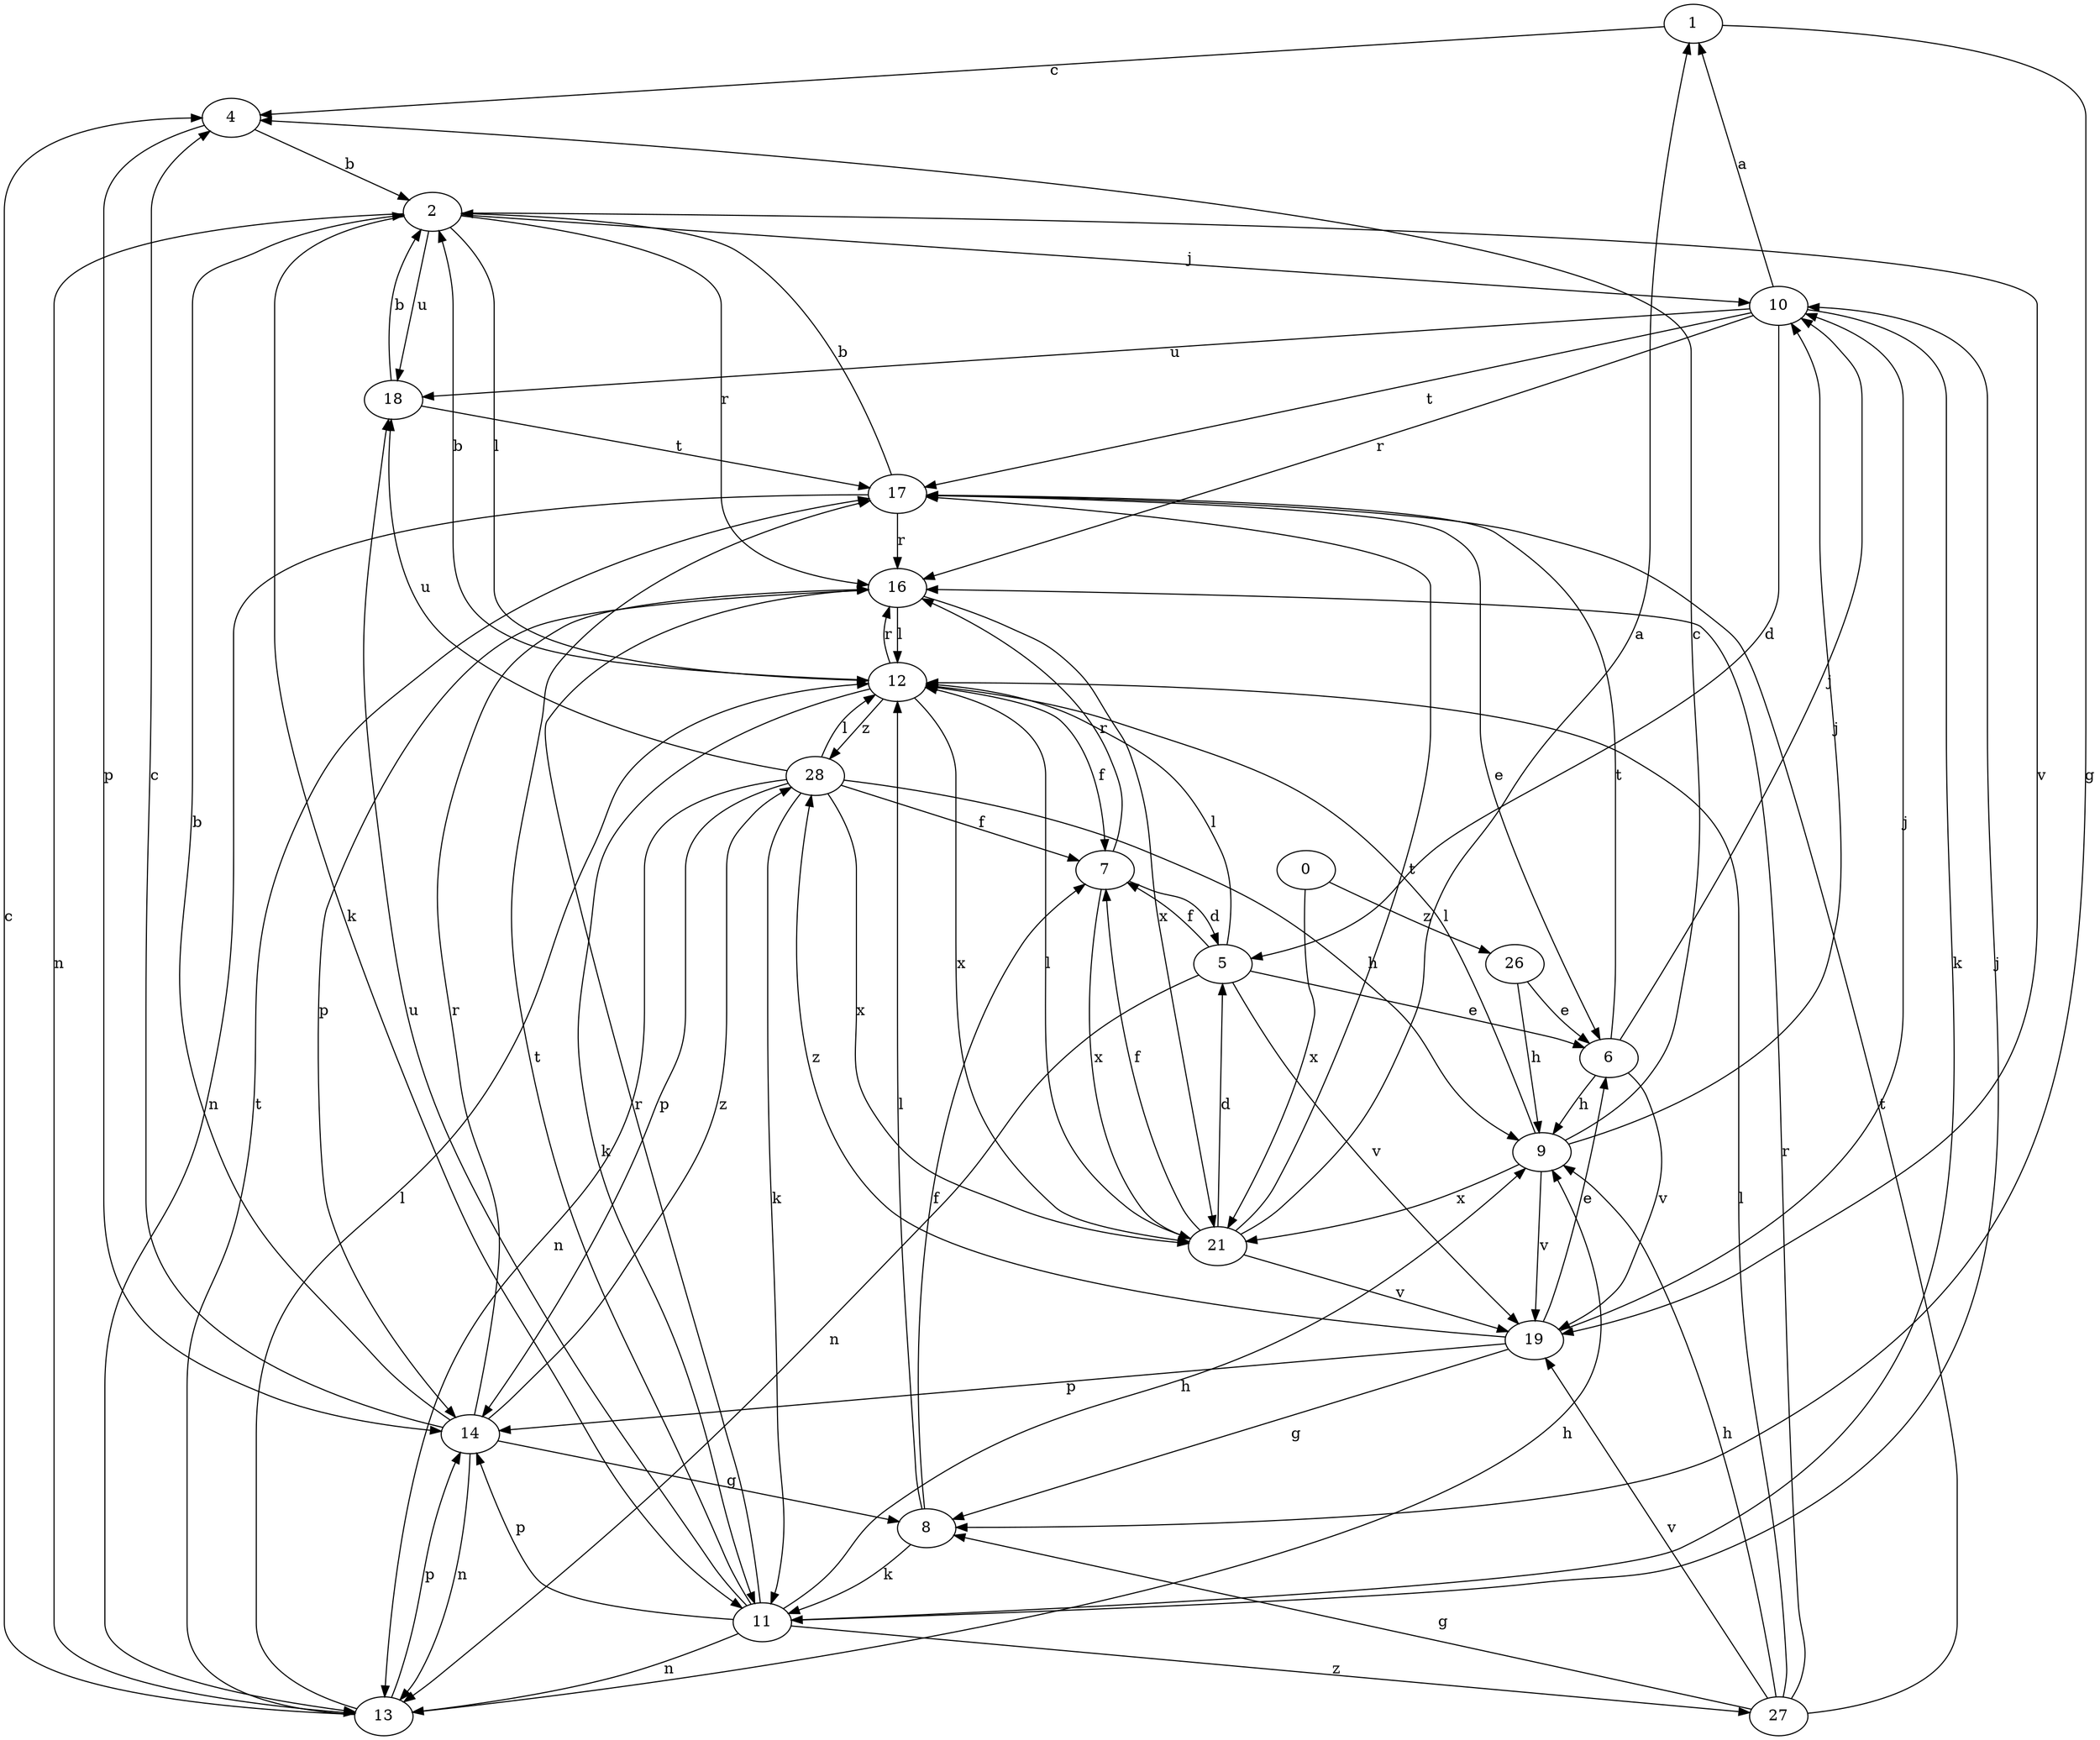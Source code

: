 strict digraph  {
1;
0;
2;
4;
5;
6;
7;
8;
9;
10;
11;
12;
13;
14;
16;
17;
18;
19;
21;
26;
27;
28;
1 -> 4  [label=c];
1 -> 8  [label=g];
0 -> 21  [label=x];
0 -> 26  [label=z];
2 -> 10  [label=j];
2 -> 11  [label=k];
2 -> 12  [label=l];
2 -> 13  [label=n];
2 -> 16  [label=r];
2 -> 18  [label=u];
2 -> 19  [label=v];
4 -> 2  [label=b];
4 -> 14  [label=p];
5 -> 6  [label=e];
5 -> 7  [label=f];
5 -> 12  [label=l];
5 -> 13  [label=n];
5 -> 19  [label=v];
6 -> 9  [label=h];
6 -> 10  [label=j];
6 -> 17  [label=t];
6 -> 19  [label=v];
7 -> 5  [label=d];
7 -> 16  [label=r];
7 -> 21  [label=x];
8 -> 7  [label=f];
8 -> 11  [label=k];
8 -> 12  [label=l];
9 -> 4  [label=c];
9 -> 10  [label=j];
9 -> 12  [label=l];
9 -> 19  [label=v];
9 -> 21  [label=x];
10 -> 1  [label=a];
10 -> 5  [label=d];
10 -> 11  [label=k];
10 -> 16  [label=r];
10 -> 17  [label=t];
10 -> 18  [label=u];
11 -> 9  [label=h];
11 -> 10  [label=j];
11 -> 13  [label=n];
11 -> 14  [label=p];
11 -> 16  [label=r];
11 -> 17  [label=t];
11 -> 18  [label=u];
11 -> 27  [label=z];
12 -> 2  [label=b];
12 -> 7  [label=f];
12 -> 11  [label=k];
12 -> 16  [label=r];
12 -> 21  [label=x];
12 -> 28  [label=z];
13 -> 4  [label=c];
13 -> 9  [label=h];
13 -> 12  [label=l];
13 -> 14  [label=p];
13 -> 17  [label=t];
14 -> 2  [label=b];
14 -> 4  [label=c];
14 -> 8  [label=g];
14 -> 13  [label=n];
14 -> 16  [label=r];
14 -> 28  [label=z];
16 -> 12  [label=l];
16 -> 14  [label=p];
16 -> 21  [label=x];
17 -> 2  [label=b];
17 -> 6  [label=e];
17 -> 13  [label=n];
17 -> 16  [label=r];
18 -> 2  [label=b];
18 -> 17  [label=t];
19 -> 6  [label=e];
19 -> 8  [label=g];
19 -> 10  [label=j];
19 -> 14  [label=p];
19 -> 28  [label=z];
21 -> 1  [label=a];
21 -> 5  [label=d];
21 -> 7  [label=f];
21 -> 12  [label=l];
21 -> 17  [label=t];
21 -> 19  [label=v];
26 -> 6  [label=e];
26 -> 9  [label=h];
27 -> 8  [label=g];
27 -> 9  [label=h];
27 -> 12  [label=l];
27 -> 16  [label=r];
27 -> 17  [label=t];
27 -> 19  [label=v];
28 -> 7  [label=f];
28 -> 9  [label=h];
28 -> 11  [label=k];
28 -> 12  [label=l];
28 -> 13  [label=n];
28 -> 14  [label=p];
28 -> 18  [label=u];
28 -> 21  [label=x];
}
